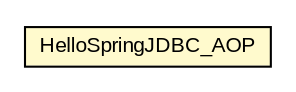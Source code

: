 #!/usr/local/bin/dot
#
# Class diagram 
# Generated by UMLGraph version R5_6 (http://www.umlgraph.org/)
#

digraph G {
	edge [fontname="arial",fontsize=10,labelfontname="arial",labelfontsize=10];
	node [fontname="arial",fontsize=10,shape=plaintext];
	nodesep=0.25;
	ranksep=0.5;
	// spring.jdbc.aop.aspectj.HelloSpringJDBC_AOP
	c16043 [label=<<table title="spring.jdbc.aop.aspectj.HelloSpringJDBC_AOP" border="0" cellborder="1" cellspacing="0" cellpadding="2" port="p" bgcolor="lemonChiffon" href="./HelloSpringJDBC_AOP.html">
		<tr><td><table border="0" cellspacing="0" cellpadding="1">
<tr><td align="center" balign="center"> HelloSpringJDBC_AOP </td></tr>
		</table></td></tr>
		</table>>, URL="./HelloSpringJDBC_AOP.html", fontname="arial", fontcolor="black", fontsize=10.0];
}


